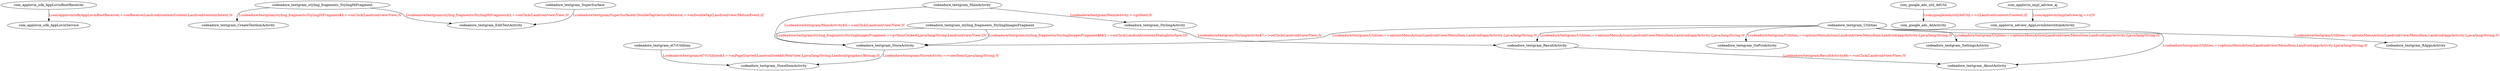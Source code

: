 digraph G {
com_applovin_sdk_AppLovinBootReceiver -> com_applovin_sdk_AppLovinService [label="Lcom/applovin/sdk/AppLovinBootReceiver;=>onReceive(Landroid/content/Context;Landroid/content/Intent;)V", fontcolor="red"];
codeadore_textgram_styling_fragments_StylingHiFragment -> codeadore_textgram_CreateTextboxActivity [label="Lcodeadore/textgram/styling_fragments/StylingHiFragment$3;=>onClick(Landroid/view/View;)V", fontcolor="red"];
codeadore_textgram_styling_fragments_StylingHiFragment -> codeadore_textgram_EditTextActivity [label="Lcodeadore/textgram/styling_fragments/StylingHiFragment$2;=>onClick(Landroid/view/View;)V", fontcolor="red"];
codeadore_textgram_ResultActivity -> codeadore_textgram_AboutActivity [label="Lcodeadore/textgram/ResultActivity$6;=>onClick(Landroid/view/View;)V", fontcolor="red"];
codeadore_textgram_StylingActivity -> codeadore_textgram_ResultActivity [label="Lcodeadore/textgram/StylingActivity$7;=>onClick(Landroid/view/View;)V", fontcolor="red"];
codeadore_textgram_MainActivity -> codeadore_textgram_StoreActivity [label="Lcodeadore/textgram/MainActivity$3;=>onClick(Landroid/view/View;)V", fontcolor="red"];
codeadore_textgram_MainActivity -> codeadore_textgram_StylingActivity [label="Lcodeadore/textgram/MainActivity;=>goNext()V", fontcolor="red"];
codeadore_textgram_SuperSurface -> codeadore_textgram_EditTextActivity [label="Lcodeadore/textgram/SuperSurface$1DoubleTapGestureDetector;=>onDoubleTap(Landroid/view/MotionEvent;)Z", fontcolor="red"];
codeadore_textgram_el7rUtilities -> codeadore_textgram_StoreItemActivity [label="Lcodeadore/textgram/el7rUtilities$3;=>onPageStarted(Landroid/webkit/WebView;Ljava/lang/String;Landroid/graphics/Bitmap;)V", fontcolor="red"];
codeadore_textgram_styling_fragments_StylingImagesFragment -> codeadore_textgram_StoreActivity [label="Lcodeadore/textgram/styling_fragments/StylingImagesFragment$6$3;=>onClick(Landroid/content/DialogInterface;I)V", fontcolor="red"];
codeadore_textgram_styling_fragments_StylingImagesFragment -> codeadore_textgram_StoreActivity [label="Lcodeadore/textgram/styling_fragments/StylingImagesFragment;=>gvItemClicked(Ljava/lang/String;Landroid/view/View;I)V", fontcolor="red"];
codeadore_textgram_StoreActivity -> codeadore_textgram_StoreItemActivity [label="Lcodeadore/textgram/StoreActivity;=>viewItem(Ljava/lang/String;)V", fontcolor="red"];
codeadore_textgram_Utilities -> codeadore_textgram_ResultActivity [label="Lcodeadore/textgram/Utilities;=>optionsMenuAction(Landroid/view/MenuItem;Landroid/app/Activity;Ljava/lang/String;)V", fontcolor="red"];
codeadore_textgram_Utilities -> codeadore_textgram_AboutActivity [label="Lcodeadore/textgram/Utilities;=>optionsMenuAction(Landroid/view/MenuItem;Landroid/app/Activity;Ljava/lang/String;)V", fontcolor="red"];
codeadore_textgram_Utilities -> codeadore_textgram_RAppsActivity [label="Lcodeadore/textgram/Utilities;=>optionsMenuAction(Landroid/view/MenuItem;Landroid/app/Activity;Ljava/lang/String;)V", fontcolor="red"];
codeadore_textgram_Utilities -> codeadore_textgram_StoreActivity [label="Lcodeadore/textgram/Utilities;=>optionsMenuAction(Landroid/view/MenuItem;Landroid/app/Activity;Ljava/lang/String;)V", fontcolor="red"];
codeadore_textgram_Utilities -> codeadore_textgram_GoProActivity [label="Lcodeadore/textgram/Utilities;=>optionsMenuAction(Landroid/view/MenuItem;Landroid/app/Activity;Ljava/lang/String;)V", fontcolor="red"];
codeadore_textgram_Utilities -> codeadore_textgram_SettingsActivity [label="Lcodeadore/textgram/Utilities;=>optionsMenuAction(Landroid/view/MenuItem;Landroid/app/Activity;Ljava/lang/String;)V", fontcolor="red"];
com_google_ads_util_AdUtil -> com_google_ads_AdActivity [label="Lcom/google/ads/util/AdUtil;=>c(Landroid/content/Context;)Z", fontcolor="red"];
com_applovin_impl_adview_aj -> com_applovin_adview_AppLovinInterstitialActivity [label="Lcom/applovin/impl/adview/aj;=>i()V", fontcolor="red"];
}